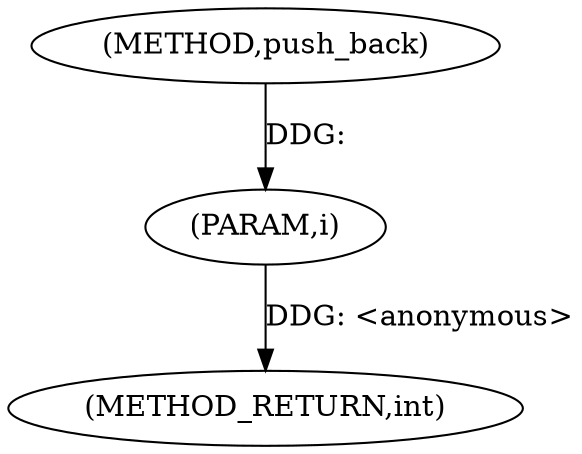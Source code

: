 digraph "push_back" {  
"1000504" [label = "(METHOD,push_back)" ]
"1000507" [label = "(METHOD_RETURN,int)" ]
"1000505" [label = "(PARAM,i)" ]
  "1000505" -> "1000507"  [ label = "DDG: <anonymous>"] 
  "1000504" -> "1000505"  [ label = "DDG: "] 
}
